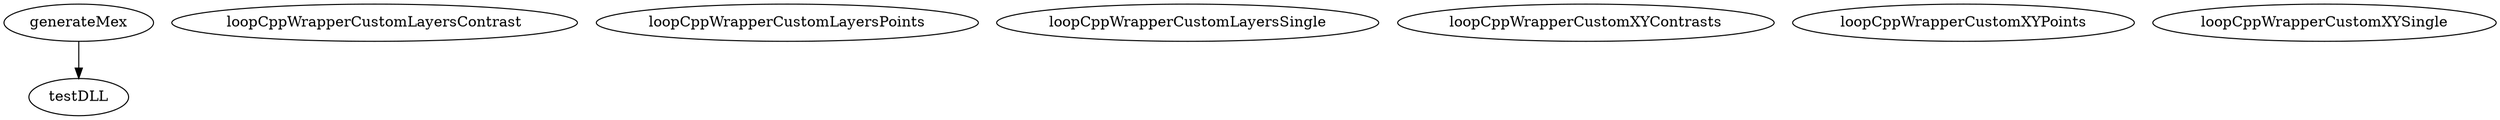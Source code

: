 /* Created by mdot for Matlab */
digraph m2html {
  generateMex -> testDLL;

  generateMex [URL="generateMex.html"];
  loopCppWrapperCustomLayersContrast [URL="loopCppWrapperCustomLayersContrast.html"];
  loopCppWrapperCustomLayersPoints [URL="loopCppWrapperCustomLayersPoints.html"];
  loopCppWrapperCustomLayersSingle [URL="loopCppWrapperCustomLayersSingle.html"];
  loopCppWrapperCustomXYContrasts [URL="loopCppWrapperCustomXYContrasts.html"];
  loopCppWrapperCustomXYPoints [URL="loopCppWrapperCustomXYPoints.html"];
  loopCppWrapperCustomXYSingle [URL="loopCppWrapperCustomXYSingle.html"];
  testDLL [URL="testDLL.html"];
}